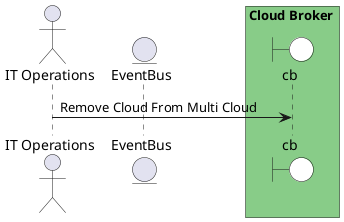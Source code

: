 @startuml

actor "IT Operations"


entity EventBus

box Cloud Broker #88cc88
    boundary cb #white
end box



"IT Operations" -> cb: Remove Cloud From Multi Cloud



@enduml
